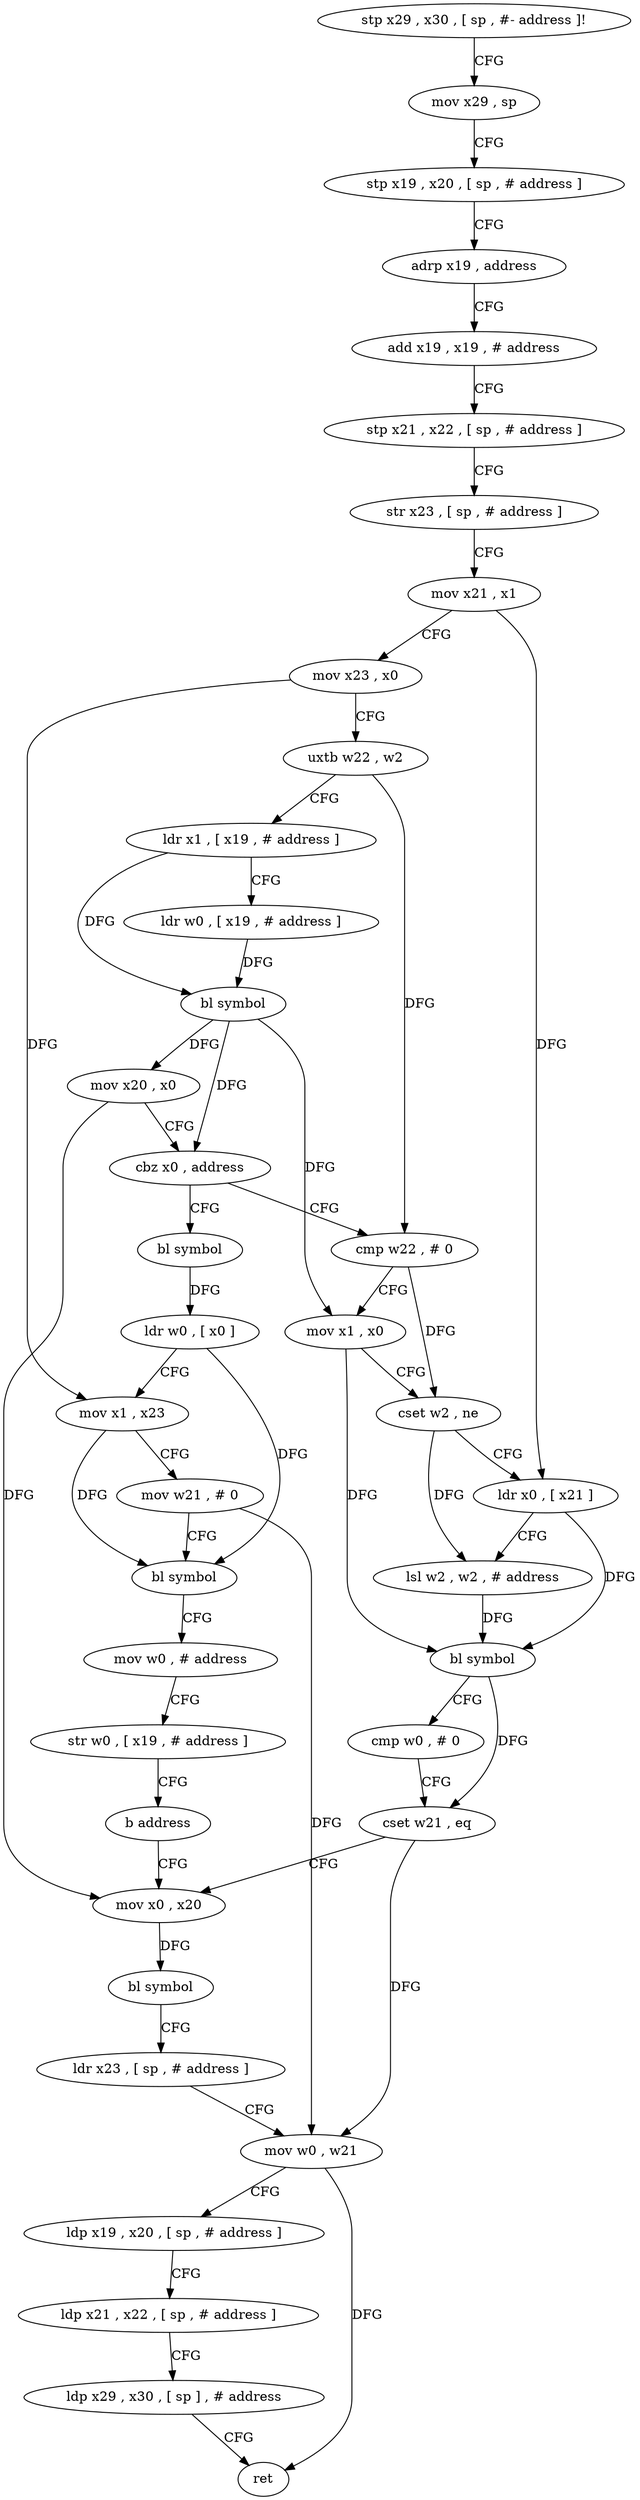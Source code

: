 digraph "func" {
"4213456" [label = "stp x29 , x30 , [ sp , #- address ]!" ]
"4213460" [label = "mov x29 , sp" ]
"4213464" [label = "stp x19 , x20 , [ sp , # address ]" ]
"4213468" [label = "adrp x19 , address" ]
"4213472" [label = "add x19 , x19 , # address" ]
"4213476" [label = "stp x21 , x22 , [ sp , # address ]" ]
"4213480" [label = "str x23 , [ sp , # address ]" ]
"4213484" [label = "mov x21 , x1" ]
"4213488" [label = "mov x23 , x0" ]
"4213492" [label = "uxtb w22 , w2" ]
"4213496" [label = "ldr x1 , [ x19 , # address ]" ]
"4213500" [label = "ldr w0 , [ x19 , # address ]" ]
"4213504" [label = "bl symbol" ]
"4213508" [label = "mov x20 , x0" ]
"4213512" [label = "cbz x0 , address" ]
"4213584" [label = "bl symbol" ]
"4213516" [label = "cmp w22 , # 0" ]
"4213588" [label = "ldr w0 , [ x0 ]" ]
"4213592" [label = "mov x1 , x23" ]
"4213596" [label = "mov w21 , # 0" ]
"4213600" [label = "bl symbol" ]
"4213604" [label = "mov w0 , # address" ]
"4213608" [label = "str w0 , [ x19 , # address ]" ]
"4213612" [label = "b address" ]
"4213548" [label = "mov x0 , x20" ]
"4213520" [label = "mov x1 , x0" ]
"4213524" [label = "cset w2 , ne" ]
"4213528" [label = "ldr x0 , [ x21 ]" ]
"4213532" [label = "lsl w2 , w2 , # address" ]
"4213536" [label = "bl symbol" ]
"4213540" [label = "cmp w0 , # 0" ]
"4213544" [label = "cset w21 , eq" ]
"4213552" [label = "bl symbol" ]
"4213556" [label = "ldr x23 , [ sp , # address ]" ]
"4213560" [label = "mov w0 , w21" ]
"4213564" [label = "ldp x19 , x20 , [ sp , # address ]" ]
"4213568" [label = "ldp x21 , x22 , [ sp , # address ]" ]
"4213572" [label = "ldp x29 , x30 , [ sp ] , # address" ]
"4213576" [label = "ret" ]
"4213456" -> "4213460" [ label = "CFG" ]
"4213460" -> "4213464" [ label = "CFG" ]
"4213464" -> "4213468" [ label = "CFG" ]
"4213468" -> "4213472" [ label = "CFG" ]
"4213472" -> "4213476" [ label = "CFG" ]
"4213476" -> "4213480" [ label = "CFG" ]
"4213480" -> "4213484" [ label = "CFG" ]
"4213484" -> "4213488" [ label = "CFG" ]
"4213484" -> "4213528" [ label = "DFG" ]
"4213488" -> "4213492" [ label = "CFG" ]
"4213488" -> "4213592" [ label = "DFG" ]
"4213492" -> "4213496" [ label = "CFG" ]
"4213492" -> "4213516" [ label = "DFG" ]
"4213496" -> "4213500" [ label = "CFG" ]
"4213496" -> "4213504" [ label = "DFG" ]
"4213500" -> "4213504" [ label = "DFG" ]
"4213504" -> "4213508" [ label = "DFG" ]
"4213504" -> "4213512" [ label = "DFG" ]
"4213504" -> "4213520" [ label = "DFG" ]
"4213508" -> "4213512" [ label = "CFG" ]
"4213508" -> "4213548" [ label = "DFG" ]
"4213512" -> "4213584" [ label = "CFG" ]
"4213512" -> "4213516" [ label = "CFG" ]
"4213584" -> "4213588" [ label = "DFG" ]
"4213516" -> "4213520" [ label = "CFG" ]
"4213516" -> "4213524" [ label = "DFG" ]
"4213588" -> "4213592" [ label = "CFG" ]
"4213588" -> "4213600" [ label = "DFG" ]
"4213592" -> "4213596" [ label = "CFG" ]
"4213592" -> "4213600" [ label = "DFG" ]
"4213596" -> "4213600" [ label = "CFG" ]
"4213596" -> "4213560" [ label = "DFG" ]
"4213600" -> "4213604" [ label = "CFG" ]
"4213604" -> "4213608" [ label = "CFG" ]
"4213608" -> "4213612" [ label = "CFG" ]
"4213612" -> "4213548" [ label = "CFG" ]
"4213548" -> "4213552" [ label = "DFG" ]
"4213520" -> "4213524" [ label = "CFG" ]
"4213520" -> "4213536" [ label = "DFG" ]
"4213524" -> "4213528" [ label = "CFG" ]
"4213524" -> "4213532" [ label = "DFG" ]
"4213528" -> "4213532" [ label = "CFG" ]
"4213528" -> "4213536" [ label = "DFG" ]
"4213532" -> "4213536" [ label = "DFG" ]
"4213536" -> "4213540" [ label = "CFG" ]
"4213536" -> "4213544" [ label = "DFG" ]
"4213540" -> "4213544" [ label = "CFG" ]
"4213544" -> "4213548" [ label = "CFG" ]
"4213544" -> "4213560" [ label = "DFG" ]
"4213552" -> "4213556" [ label = "CFG" ]
"4213556" -> "4213560" [ label = "CFG" ]
"4213560" -> "4213564" [ label = "CFG" ]
"4213560" -> "4213576" [ label = "DFG" ]
"4213564" -> "4213568" [ label = "CFG" ]
"4213568" -> "4213572" [ label = "CFG" ]
"4213572" -> "4213576" [ label = "CFG" ]
}
